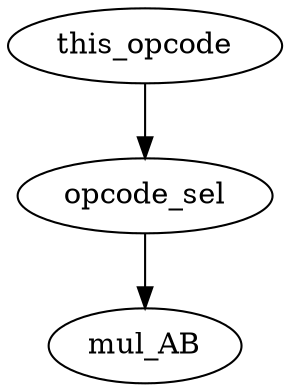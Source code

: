 strict digraph "" {
	opcode_sel	 [complexity=2,
		importance=0.0828631009675,
		rank=0.0414315504837];
	mul_AB	 [complexity=0,
		importance=0.0361096921875,
		rank=0.0];
	opcode_sel -> mul_AB;
	this_opcode	 [complexity=3,
		importance=1.3955690476,
		rank=0.465189682533];
	this_opcode -> opcode_sel;
}
